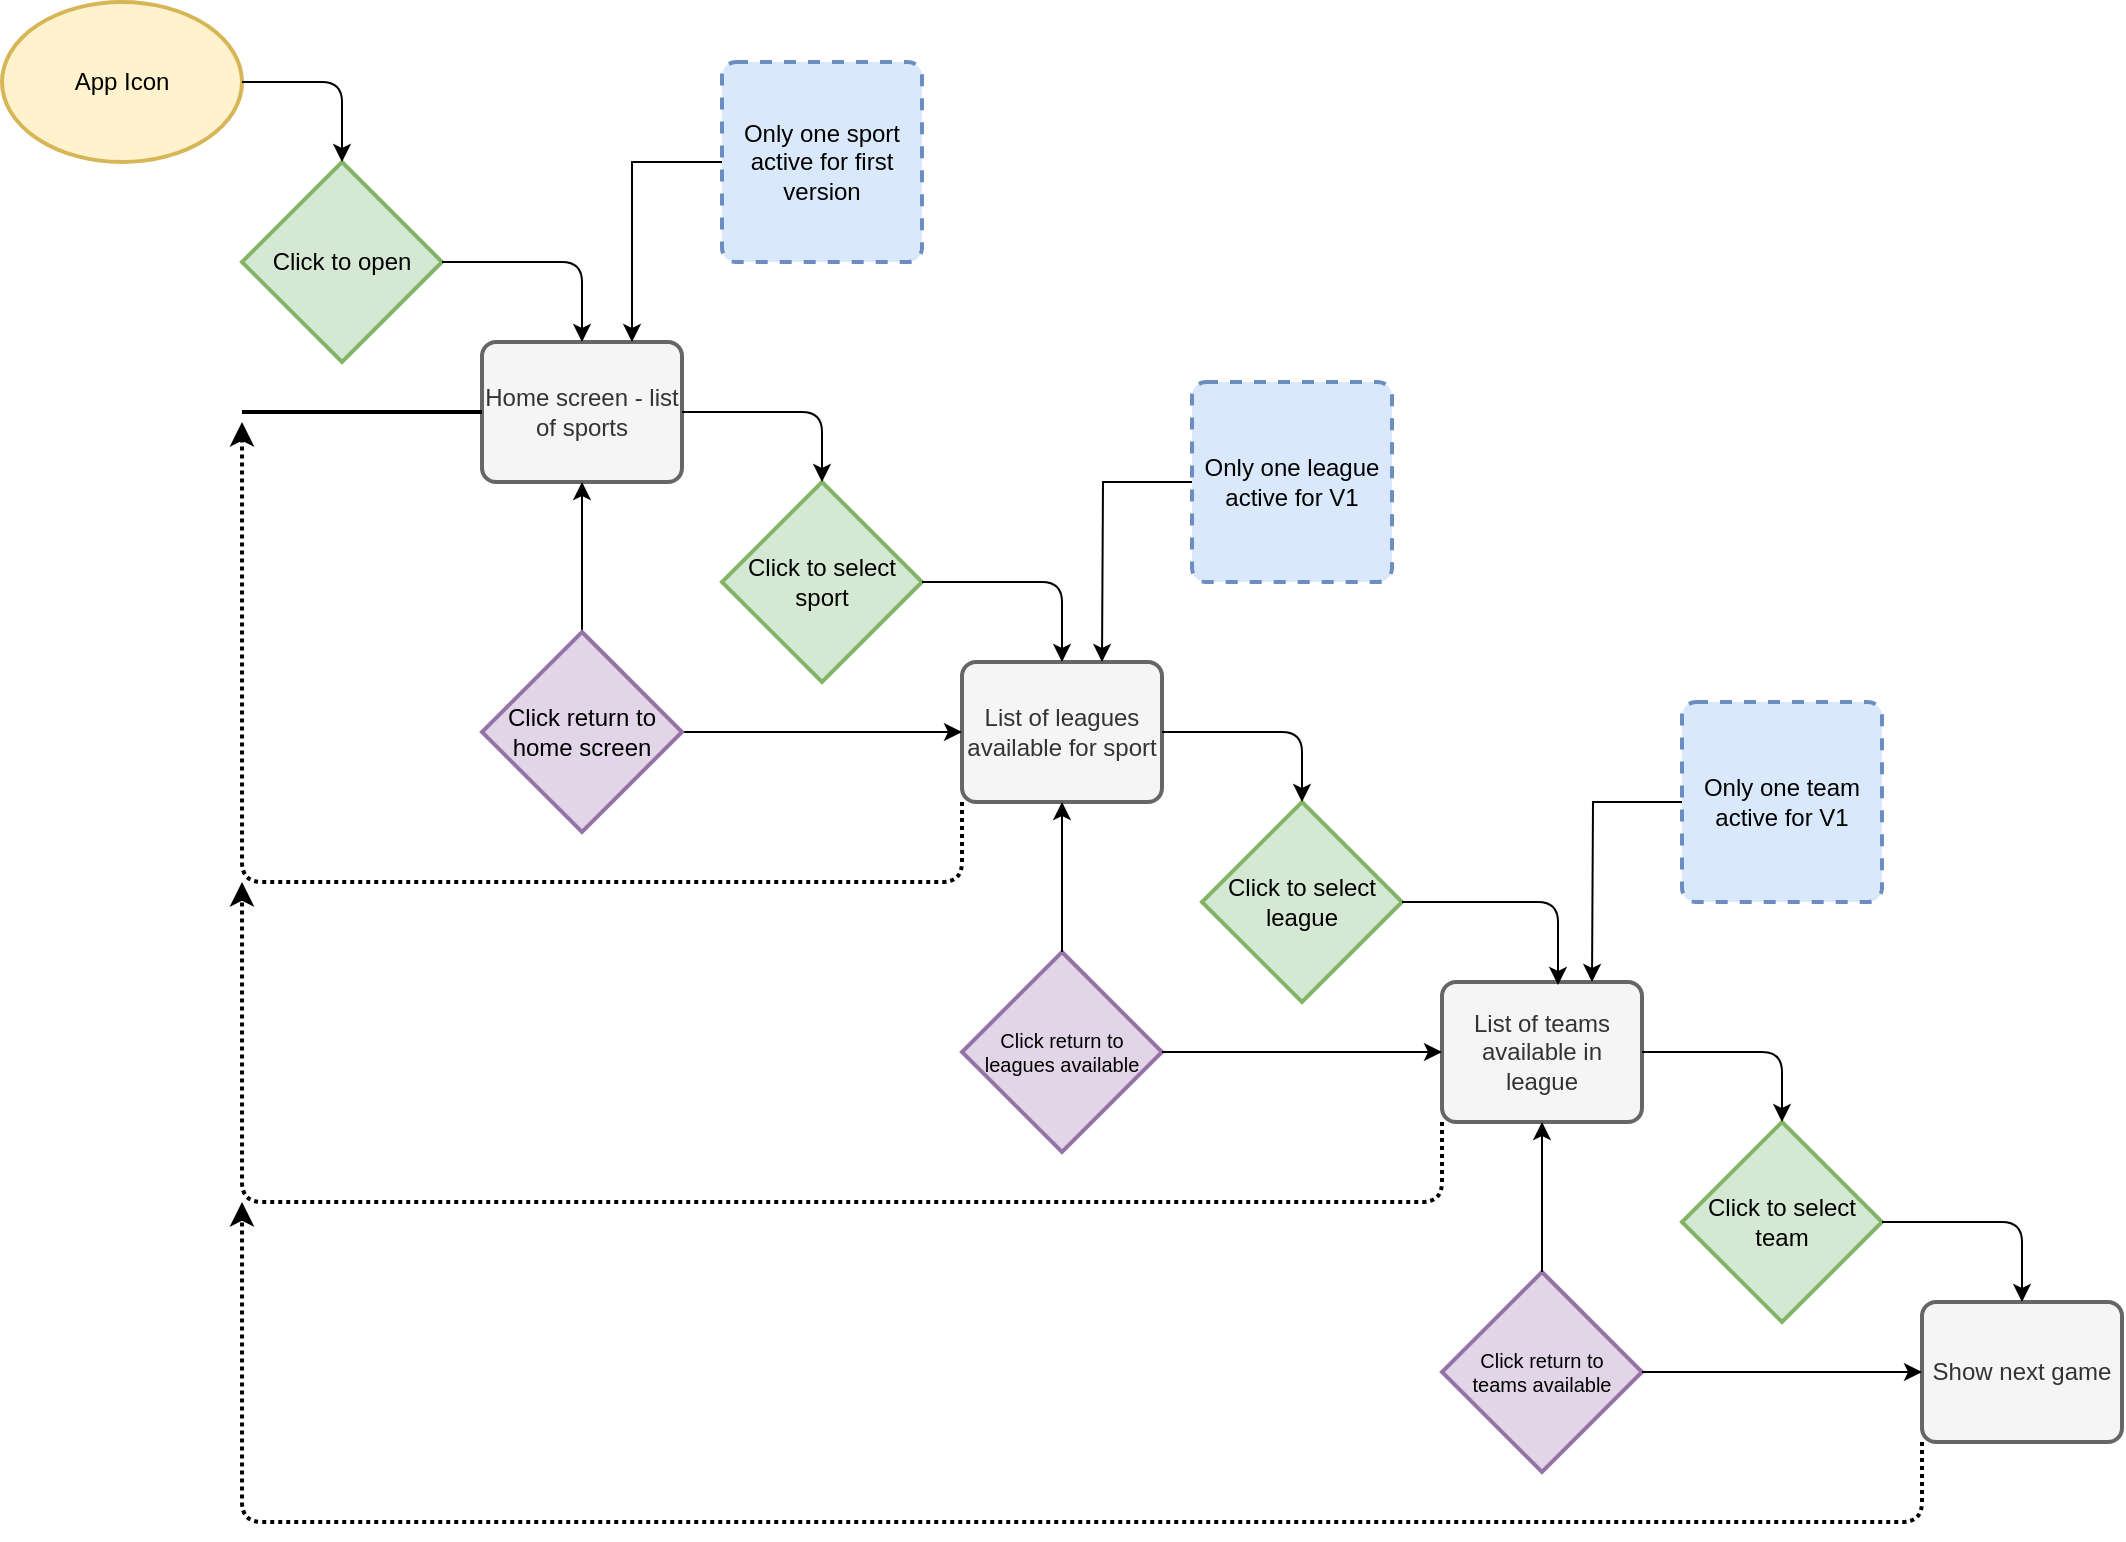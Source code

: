 <mxfile version="12.4.3" pages="1"><diagram id="50Kwz6MqS0_mZS4Noek9" name="Page-1"><mxGraphModel dx="1002" dy="634" grid="1" gridSize="10" guides="1" tooltips="1" connect="1" arrows="1" fold="1" page="1" pageScale="1" pageWidth="2339" pageHeight="3300" math="0" shadow="0"><root><mxCell id="0"/><mxCell id="1" parent="0"/><mxCell id="HMtQUhXR3T5ec0eOy73n-1" value="App Icon" style="ellipse;whiteSpace=wrap;html=1;strokeWidth=2;fillColor=#fff2cc;strokeColor=#d6b656;" vertex="1" parent="1"><mxGeometry x="80" y="40" width="120" height="80" as="geometry"/></mxCell><mxCell id="HMtQUhXR3T5ec0eOy73n-4" value="Click to open" style="strokeWidth=2;html=1;shape=mxgraph.flowchart.decision;whiteSpace=wrap;fillColor=#d5e8d4;strokeColor=#82b366;" vertex="1" parent="1"><mxGeometry x="200" y="120" width="100" height="100" as="geometry"/></mxCell><mxCell id="HMtQUhXR3T5ec0eOy73n-6" value="Home screen - list of sports" style="rounded=1;whiteSpace=wrap;html=1;absoluteArcSize=1;arcSize=14;strokeWidth=2;fillColor=#f5f5f5;strokeColor=#666666;fontColor=#333333;" vertex="1" parent="1"><mxGeometry x="320" y="210" width="100" height="70" as="geometry"/></mxCell><mxCell id="HMtQUhXR3T5ec0eOy73n-8" value="List of leagues available for sport" style="rounded=1;whiteSpace=wrap;html=1;absoluteArcSize=1;arcSize=14;strokeWidth=2;fillColor=#f5f5f5;strokeColor=#666666;fontColor=#333333;" vertex="1" parent="1"><mxGeometry x="560" y="370" width="100" height="70" as="geometry"/></mxCell><mxCell id="HMtQUhXR3T5ec0eOy73n-9" value="Click to select sport" style="strokeWidth=2;html=1;shape=mxgraph.flowchart.decision;whiteSpace=wrap;fillColor=#d5e8d4;strokeColor=#82b366;" vertex="1" parent="1"><mxGeometry x="440" y="280" width="100" height="100" as="geometry"/></mxCell><mxCell id="HMtQUhXR3T5ec0eOy73n-10" value="List of teams available in league" style="rounded=1;whiteSpace=wrap;html=1;absoluteArcSize=1;arcSize=14;strokeWidth=2;fillColor=#f5f5f5;strokeColor=#666666;fontColor=#333333;" vertex="1" parent="1"><mxGeometry x="800" y="530" width="100" height="70" as="geometry"/></mxCell><mxCell id="HMtQUhXR3T5ec0eOy73n-11" value="Click to select league" style="strokeWidth=2;html=1;shape=mxgraph.flowchart.decision;whiteSpace=wrap;fillColor=#d5e8d4;strokeColor=#82b366;" vertex="1" parent="1"><mxGeometry x="680" y="440" width="100" height="100" as="geometry"/></mxCell><mxCell id="HMtQUhXR3T5ec0eOy73n-12" value="Click to select team" style="strokeWidth=2;html=1;shape=mxgraph.flowchart.decision;whiteSpace=wrap;fillColor=#d5e8d4;strokeColor=#82b366;" vertex="1" parent="1"><mxGeometry x="920" y="600" width="100" height="100" as="geometry"/></mxCell><mxCell id="HMtQUhXR3T5ec0eOy73n-13" value="Show next game" style="rounded=1;whiteSpace=wrap;html=1;absoluteArcSize=1;arcSize=14;strokeWidth=2;fillColor=#f5f5f5;strokeColor=#666666;fontColor=#333333;" vertex="1" parent="1"><mxGeometry x="1040" y="690" width="100" height="70" as="geometry"/></mxCell><mxCell id="HMtQUhXR3T5ec0eOy73n-14" value="" style="endArrow=classic;html=1;entryX=0.5;entryY=0;entryDx=0;entryDy=0;exitX=1;exitY=0.5;exitDx=0;exitDy=0;exitPerimeter=0;" edge="1" parent="1" source="HMtQUhXR3T5ec0eOy73n-12" target="HMtQUhXR3T5ec0eOy73n-13"><mxGeometry width="50" height="50" relative="1" as="geometry"><mxPoint x="780" y="770" as="sourcePoint"/><mxPoint x="830" y="720" as="targetPoint"/><Array as="points"><mxPoint x="1090" y="650"/></Array></mxGeometry></mxCell><mxCell id="HMtQUhXR3T5ec0eOy73n-16" value="" style="endArrow=classic;html=1;entryX=0.5;entryY=0;entryDx=0;entryDy=0;entryPerimeter=0;exitX=1;exitY=0.5;exitDx=0;exitDy=0;" edge="1" parent="1" source="HMtQUhXR3T5ec0eOy73n-10" target="HMtQUhXR3T5ec0eOy73n-12"><mxGeometry width="50" height="50" relative="1" as="geometry"><mxPoint x="530" y="830" as="sourcePoint"/><mxPoint x="580" y="780" as="targetPoint"/><Array as="points"><mxPoint x="970" y="565"/></Array></mxGeometry></mxCell><mxCell id="HMtQUhXR3T5ec0eOy73n-18" value="" style="endArrow=classic;html=1;entryX=0.58;entryY=0.021;entryDx=0;entryDy=0;entryPerimeter=0;exitX=1;exitY=0.5;exitDx=0;exitDy=0;exitPerimeter=0;" edge="1" parent="1" source="HMtQUhXR3T5ec0eOy73n-11" target="HMtQUhXR3T5ec0eOy73n-10"><mxGeometry width="50" height="50" relative="1" as="geometry"><mxPoint x="530" y="830" as="sourcePoint"/><mxPoint x="830" y="490" as="targetPoint"/><Array as="points"><mxPoint x="858" y="490"/></Array></mxGeometry></mxCell><mxCell id="HMtQUhXR3T5ec0eOy73n-19" value="" style="endArrow=classic;html=1;entryX=0.5;entryY=0;entryDx=0;entryDy=0;entryPerimeter=0;exitX=1;exitY=0.5;exitDx=0;exitDy=0;" edge="1" parent="1" source="HMtQUhXR3T5ec0eOy73n-8" target="HMtQUhXR3T5ec0eOy73n-11"><mxGeometry width="50" height="50" relative="1" as="geometry"><mxPoint x="240" y="830" as="sourcePoint"/><mxPoint x="290" y="780" as="targetPoint"/><Array as="points"><mxPoint x="730" y="405"/></Array></mxGeometry></mxCell><mxCell id="HMtQUhXR3T5ec0eOy73n-20" value="" style="endArrow=classic;html=1;entryX=0.5;entryY=0;entryDx=0;entryDy=0;exitX=1;exitY=0.5;exitDx=0;exitDy=0;exitPerimeter=0;" edge="1" parent="1" source="HMtQUhXR3T5ec0eOy73n-9" target="HMtQUhXR3T5ec0eOy73n-8"><mxGeometry width="50" height="50" relative="1" as="geometry"><mxPoint x="570" y="320" as="sourcePoint"/><mxPoint x="290" y="780" as="targetPoint"/><Array as="points"><mxPoint x="610" y="330"/></Array></mxGeometry></mxCell><mxCell id="HMtQUhXR3T5ec0eOy73n-21" value="" style="endArrow=classic;html=1;exitX=1;exitY=0.5;exitDx=0;exitDy=0;exitPerimeter=0;entryX=0.5;entryY=0;entryDx=0;entryDy=0;" edge="1" parent="1" source="HMtQUhXR3T5ec0eOy73n-4" target="HMtQUhXR3T5ec0eOy73n-6"><mxGeometry width="50" height="50" relative="1" as="geometry"><mxPoint x="310" y="200" as="sourcePoint"/><mxPoint x="360" y="150" as="targetPoint"/><Array as="points"><mxPoint x="370" y="170"/></Array></mxGeometry></mxCell><mxCell id="HMtQUhXR3T5ec0eOy73n-22" value="" style="endArrow=classic;html=1;exitX=1;exitY=0.5;exitDx=0;exitDy=0;entryX=0.5;entryY=0;entryDx=0;entryDy=0;entryPerimeter=0;" edge="1" parent="1" source="HMtQUhXR3T5ec0eOy73n-6" target="HMtQUhXR3T5ec0eOy73n-9"><mxGeometry width="50" height="50" relative="1" as="geometry"><mxPoint x="440" y="270" as="sourcePoint"/><mxPoint x="490" y="220" as="targetPoint"/><Array as="points"><mxPoint x="490" y="245"/></Array></mxGeometry></mxCell><mxCell id="HMtQUhXR3T5ec0eOy73n-23" value="" style="endArrow=classic;html=1;exitX=1;exitY=0.5;exitDx=0;exitDy=0;entryX=0.5;entryY=0;entryDx=0;entryDy=0;entryPerimeter=0;" edge="1" parent="1" source="HMtQUhXR3T5ec0eOy73n-1" target="HMtQUhXR3T5ec0eOy73n-4"><mxGeometry width="50" height="50" relative="1" as="geometry"><mxPoint x="200" y="140" as="sourcePoint"/><mxPoint x="250" y="90" as="targetPoint"/><Array as="points"><mxPoint x="250" y="80"/></Array></mxGeometry></mxCell><mxCell id="HMtQUhXR3T5ec0eOy73n-28" value="" style="edgeStyle=orthogonalEdgeStyle;rounded=0;orthogonalLoop=1;jettySize=auto;html=1;" edge="1" parent="1" source="HMtQUhXR3T5ec0eOy73n-27" target="HMtQUhXR3T5ec0eOy73n-6"><mxGeometry relative="1" as="geometry"/></mxCell><mxCell id="HMtQUhXR3T5ec0eOy73n-31" style="edgeStyle=orthogonalEdgeStyle;rounded=0;orthogonalLoop=1;jettySize=auto;html=1;exitX=1;exitY=0.5;exitDx=0;exitDy=0;exitPerimeter=0;entryX=0;entryY=0.5;entryDx=0;entryDy=0;" edge="1" parent="1" source="HMtQUhXR3T5ec0eOy73n-27" target="HMtQUhXR3T5ec0eOy73n-8"><mxGeometry relative="1" as="geometry"/></mxCell><mxCell id="HMtQUhXR3T5ec0eOy73n-27" value="Click return to home screen" style="strokeWidth=2;html=1;shape=mxgraph.flowchart.decision;whiteSpace=wrap;fillColor=#e1d5e7;strokeColor=#9673a6;" vertex="1" parent="1"><mxGeometry x="320" y="355" width="100" height="100" as="geometry"/></mxCell><mxCell id="HMtQUhXR3T5ec0eOy73n-33" value="Click return to &lt;br style=&quot;font-size: 10px;&quot;&gt;leagues available" style="strokeWidth=2;html=1;shape=mxgraph.flowchart.decision;whiteSpace=wrap;fontSize=10;horizontal=1;verticalAlign=middle;fillColor=#e1d5e7;strokeColor=#9673a6;" vertex="1" parent="1"><mxGeometry x="560" y="515" width="100" height="100" as="geometry"/></mxCell><mxCell id="HMtQUhXR3T5ec0eOy73n-34" style="edgeStyle=orthogonalEdgeStyle;rounded=0;orthogonalLoop=1;jettySize=auto;html=1;exitX=1;exitY=0.5;exitDx=0;exitDy=0;exitPerimeter=0;entryX=0;entryY=0.5;entryDx=0;entryDy=0;" edge="1" source="HMtQUhXR3T5ec0eOy73n-33" parent="1"><mxGeometry relative="1" as="geometry"><mxPoint x="800" y="565" as="targetPoint"/></mxGeometry></mxCell><mxCell id="HMtQUhXR3T5ec0eOy73n-35" value="" style="edgeStyle=orthogonalEdgeStyle;rounded=0;orthogonalLoop=1;jettySize=auto;html=1;" edge="1" source="HMtQUhXR3T5ec0eOy73n-33" parent="1"><mxGeometry relative="1" as="geometry"><mxPoint x="610" y="440" as="targetPoint"/></mxGeometry></mxCell><mxCell id="HMtQUhXR3T5ec0eOy73n-36" value="Click return to &lt;br&gt;teams available" style="strokeWidth=2;html=1;shape=mxgraph.flowchart.decision;whiteSpace=wrap;fontSize=10;fillColor=#e1d5e7;strokeColor=#9673a6;" vertex="1" parent="1"><mxGeometry x="800" y="675" width="100" height="100" as="geometry"/></mxCell><mxCell id="HMtQUhXR3T5ec0eOy73n-37" style="edgeStyle=orthogonalEdgeStyle;rounded=0;orthogonalLoop=1;jettySize=auto;html=1;exitX=1;exitY=0.5;exitDx=0;exitDy=0;exitPerimeter=0;entryX=0;entryY=0.5;entryDx=0;entryDy=0;" edge="1" source="HMtQUhXR3T5ec0eOy73n-36" parent="1"><mxGeometry relative="1" as="geometry"><mxPoint x="1040" y="725" as="targetPoint"/></mxGeometry></mxCell><mxCell id="HMtQUhXR3T5ec0eOy73n-38" value="" style="edgeStyle=orthogonalEdgeStyle;rounded=0;orthogonalLoop=1;jettySize=auto;html=1;" edge="1" source="HMtQUhXR3T5ec0eOy73n-36" parent="1"><mxGeometry relative="1" as="geometry"><mxPoint x="850" y="600" as="targetPoint"/></mxGeometry></mxCell><mxCell id="HMtQUhXR3T5ec0eOy73n-41" style="edgeStyle=orthogonalEdgeStyle;rounded=0;orthogonalLoop=1;jettySize=auto;html=1;fontSize=12;entryX=0.75;entryY=0;entryDx=0;entryDy=0;" edge="1" parent="1" source="HMtQUhXR3T5ec0eOy73n-39" target="HMtQUhXR3T5ec0eOy73n-6"><mxGeometry relative="1" as="geometry"><mxPoint x="409" y="190" as="targetPoint"/></mxGeometry></mxCell><mxCell id="HMtQUhXR3T5ec0eOy73n-39" value="Only one sport active for first version" style="rounded=1;whiteSpace=wrap;html=1;absoluteArcSize=1;arcSize=14;strokeWidth=2;fontSize=12;dashed=1;fillColor=#dae8fc;strokeColor=#6c8ebf;" vertex="1" parent="1"><mxGeometry x="440" y="70" width="100" height="100" as="geometry"/></mxCell><mxCell id="HMtQUhXR3T5ec0eOy73n-42" value="Only one league active for V1" style="rounded=1;whiteSpace=wrap;html=1;absoluteArcSize=1;arcSize=14;strokeWidth=2;fontSize=12;dashed=1;fillColor=#dae8fc;strokeColor=#6c8ebf;" vertex="1" parent="1"><mxGeometry x="675" y="230" width="100" height="100" as="geometry"/></mxCell><mxCell id="HMtQUhXR3T5ec0eOy73n-43" style="edgeStyle=orthogonalEdgeStyle;rounded=0;orthogonalLoop=1;jettySize=auto;html=1;fontSize=12;entryX=0.75;entryY=0;entryDx=0;entryDy=0;" edge="1" source="HMtQUhXR3T5ec0eOy73n-42" parent="1"><mxGeometry relative="1" as="geometry"><mxPoint x="630" y="370" as="targetPoint"/></mxGeometry></mxCell><mxCell id="HMtQUhXR3T5ec0eOy73n-44" value="Only one team active for V1" style="rounded=1;whiteSpace=wrap;html=1;absoluteArcSize=1;arcSize=14;strokeWidth=2;fontSize=12;dashed=1;fillColor=#dae8fc;strokeColor=#6c8ebf;" vertex="1" parent="1"><mxGeometry x="920" y="390" width="100" height="100" as="geometry"/></mxCell><mxCell id="HMtQUhXR3T5ec0eOy73n-45" style="edgeStyle=orthogonalEdgeStyle;rounded=0;orthogonalLoop=1;jettySize=auto;html=1;fontSize=12;entryX=0.75;entryY=0;entryDx=0;entryDy=0;" edge="1" source="HMtQUhXR3T5ec0eOy73n-44" parent="1"><mxGeometry relative="1" as="geometry"><mxPoint x="875" y="530" as="targetPoint"/></mxGeometry></mxCell><mxCell id="HMtQUhXR3T5ec0eOy73n-48" value="" style="endArrow=classic;html=1;fontSize=12;exitX=0;exitY=1;exitDx=0;exitDy=0;fixDash=0;dashed=1;dashPattern=1 1;strokeWidth=2;" edge="1" parent="1" source="HMtQUhXR3T5ec0eOy73n-8"><mxGeometry width="50" height="50" relative="1" as="geometry"><mxPoint x="110" y="850" as="sourcePoint"/><mxPoint x="200" y="250" as="targetPoint"/><Array as="points"><mxPoint x="560" y="480"/><mxPoint x="200" y="480"/></Array></mxGeometry></mxCell><mxCell id="HMtQUhXR3T5ec0eOy73n-50" value="" style="endArrow=classic;html=1;fontSize=12;exitX=0;exitY=1;exitDx=0;exitDy=0;fixDash=0;dashed=1;dashPattern=1 1;strokeWidth=2;" edge="1" parent="1"><mxGeometry width="50" height="50" relative="1" as="geometry"><mxPoint x="800" y="600" as="sourcePoint"/><mxPoint x="200" y="480" as="targetPoint"/><Array as="points"><mxPoint x="800" y="640"/><mxPoint x="200" y="640"/></Array></mxGeometry></mxCell><mxCell id="HMtQUhXR3T5ec0eOy73n-51" value="" style="endArrow=classic;html=1;fontSize=12;exitX=0;exitY=1;exitDx=0;exitDy=0;fixDash=0;dashed=1;dashPattern=1 1;strokeWidth=2;" edge="1" parent="1"><mxGeometry width="50" height="50" relative="1" as="geometry"><mxPoint x="1040" y="760" as="sourcePoint"/><mxPoint x="200" y="640" as="targetPoint"/><Array as="points"><mxPoint x="1040" y="800"/><mxPoint x="200" y="800"/></Array></mxGeometry></mxCell><mxCell id="HMtQUhXR3T5ec0eOy73n-52" value="" style="endArrow=none;html=1;strokeWidth=2;fontSize=12;entryX=0;entryY=0.5;entryDx=0;entryDy=0;" edge="1" parent="1" target="HMtQUhXR3T5ec0eOy73n-6"><mxGeometry width="50" height="50" relative="1" as="geometry"><mxPoint x="200" y="245" as="sourcePoint"/><mxPoint x="130" y="830" as="targetPoint"/></mxGeometry></mxCell></root></mxGraphModel></diagram></mxfile>